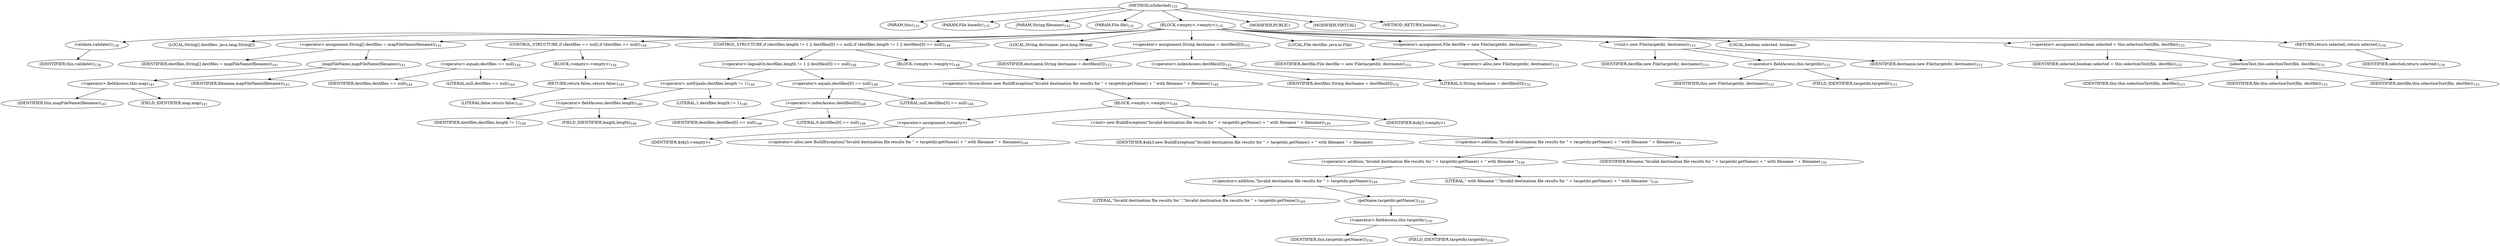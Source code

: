 digraph "isSelected" {  
"166" [label = <(METHOD,isSelected)<SUB>135</SUB>> ]
"11" [label = <(PARAM,this)<SUB>135</SUB>> ]
"167" [label = <(PARAM,File basedir)<SUB>135</SUB>> ]
"168" [label = <(PARAM,String filename)<SUB>135</SUB>> ]
"169" [label = <(PARAM,File file)<SUB>135</SUB>> ]
"170" [label = <(BLOCK,&lt;empty&gt;,&lt;empty&gt;)<SUB>135</SUB>> ]
"171" [label = <(validate,validate())<SUB>138</SUB>> ]
"10" [label = <(IDENTIFIER,this,validate())<SUB>138</SUB>> ]
"172" [label = <(LOCAL,String[] destfiles: java.lang.String[])> ]
"173" [label = <(&lt;operator&gt;.assignment,String[] destfiles = mapFileName(filename))<SUB>141</SUB>> ]
"174" [label = <(IDENTIFIER,destfiles,String[] destfiles = mapFileName(filename))<SUB>141</SUB>> ]
"175" [label = <(mapFileName,mapFileName(filename))<SUB>141</SUB>> ]
"176" [label = <(&lt;operator&gt;.fieldAccess,this.map)<SUB>141</SUB>> ]
"177" [label = <(IDENTIFIER,this,mapFileName(filename))<SUB>141</SUB>> ]
"178" [label = <(FIELD_IDENTIFIER,map,map)<SUB>141</SUB>> ]
"179" [label = <(IDENTIFIER,filename,mapFileName(filename))<SUB>141</SUB>> ]
"180" [label = <(CONTROL_STRUCTURE,if (destfiles == null),if (destfiles == null))<SUB>144</SUB>> ]
"181" [label = <(&lt;operator&gt;.equals,destfiles == null)<SUB>144</SUB>> ]
"182" [label = <(IDENTIFIER,destfiles,destfiles == null)<SUB>144</SUB>> ]
"183" [label = <(LITERAL,null,destfiles == null)<SUB>144</SUB>> ]
"184" [label = <(BLOCK,&lt;empty&gt;,&lt;empty&gt;)<SUB>144</SUB>> ]
"185" [label = <(RETURN,return false;,return false;)<SUB>145</SUB>> ]
"186" [label = <(LITERAL,false,return false;)<SUB>145</SUB>> ]
"187" [label = <(CONTROL_STRUCTURE,if (destfiles.length != 1 || destfiles[0] == null),if (destfiles.length != 1 || destfiles[0] == null))<SUB>148</SUB>> ]
"188" [label = <(&lt;operator&gt;.logicalOr,destfiles.length != 1 || destfiles[0] == null)<SUB>148</SUB>> ]
"189" [label = <(&lt;operator&gt;.notEquals,destfiles.length != 1)<SUB>148</SUB>> ]
"190" [label = <(&lt;operator&gt;.fieldAccess,destfiles.length)<SUB>148</SUB>> ]
"191" [label = <(IDENTIFIER,destfiles,destfiles.length != 1)<SUB>148</SUB>> ]
"192" [label = <(FIELD_IDENTIFIER,length,length)<SUB>148</SUB>> ]
"193" [label = <(LITERAL,1,destfiles.length != 1)<SUB>148</SUB>> ]
"194" [label = <(&lt;operator&gt;.equals,destfiles[0] == null)<SUB>148</SUB>> ]
"195" [label = <(&lt;operator&gt;.indexAccess,destfiles[0])<SUB>148</SUB>> ]
"196" [label = <(IDENTIFIER,destfiles,destfiles[0] == null)<SUB>148</SUB>> ]
"197" [label = <(LITERAL,0,destfiles[0] == null)<SUB>148</SUB>> ]
"198" [label = <(LITERAL,null,destfiles[0] == null)<SUB>148</SUB>> ]
"199" [label = <(BLOCK,&lt;empty&gt;,&lt;empty&gt;)<SUB>148</SUB>> ]
"200" [label = <(&lt;operator&gt;.throw,throw new BuildException(&quot;Invalid destination file results for &quot; + targetdir.getName() + &quot; with filename &quot; + filename);)<SUB>149</SUB>> ]
"201" [label = <(BLOCK,&lt;empty&gt;,&lt;empty&gt;)<SUB>149</SUB>> ]
"202" [label = <(&lt;operator&gt;.assignment,&lt;empty&gt;)> ]
"203" [label = <(IDENTIFIER,$obj3,&lt;empty&gt;)> ]
"204" [label = <(&lt;operator&gt;.alloc,new BuildException(&quot;Invalid destination file results for &quot; + targetdir.getName() + &quot; with filename &quot; + filename))<SUB>149</SUB>> ]
"205" [label = <(&lt;init&gt;,new BuildException(&quot;Invalid destination file results for &quot; + targetdir.getName() + &quot; with filename &quot; + filename))<SUB>149</SUB>> ]
"206" [label = <(IDENTIFIER,$obj3,new BuildException(&quot;Invalid destination file results for &quot; + targetdir.getName() + &quot; with filename &quot; + filename))> ]
"207" [label = <(&lt;operator&gt;.addition,&quot;Invalid destination file results for &quot; + targetdir.getName() + &quot; with filename &quot; + filename)<SUB>149</SUB>> ]
"208" [label = <(&lt;operator&gt;.addition,&quot;Invalid destination file results for &quot; + targetdir.getName() + &quot; with filename &quot;)<SUB>149</SUB>> ]
"209" [label = <(&lt;operator&gt;.addition,&quot;Invalid destination file results for &quot; + targetdir.getName())<SUB>149</SUB>> ]
"210" [label = <(LITERAL,&quot;Invalid destination file results for &quot;,&quot;Invalid destination file results for &quot; + targetdir.getName())<SUB>149</SUB>> ]
"211" [label = <(getName,targetdir.getName())<SUB>150</SUB>> ]
"212" [label = <(&lt;operator&gt;.fieldAccess,this.targetdir)<SUB>150</SUB>> ]
"213" [label = <(IDENTIFIER,this,targetdir.getName())<SUB>150</SUB>> ]
"214" [label = <(FIELD_IDENTIFIER,targetdir,targetdir)<SUB>150</SUB>> ]
"215" [label = <(LITERAL,&quot; with filename &quot;,&quot;Invalid destination file results for &quot; + targetdir.getName() + &quot; with filename &quot;)<SUB>150</SUB>> ]
"216" [label = <(IDENTIFIER,filename,&quot;Invalid destination file results for &quot; + targetdir.getName() + &quot; with filename &quot; + filename)<SUB>150</SUB>> ]
"217" [label = <(IDENTIFIER,$obj3,&lt;empty&gt;)> ]
"218" [label = <(LOCAL,String destname: java.lang.String)> ]
"219" [label = <(&lt;operator&gt;.assignment,String destname = destfiles[0])<SUB>152</SUB>> ]
"220" [label = <(IDENTIFIER,destname,String destname = destfiles[0])<SUB>152</SUB>> ]
"221" [label = <(&lt;operator&gt;.indexAccess,destfiles[0])<SUB>152</SUB>> ]
"222" [label = <(IDENTIFIER,destfiles,String destname = destfiles[0])<SUB>152</SUB>> ]
"223" [label = <(LITERAL,0,String destname = destfiles[0])<SUB>152</SUB>> ]
"13" [label = <(LOCAL,File destfile: java.io.File)> ]
"224" [label = <(&lt;operator&gt;.assignment,File destfile = new File(targetdir, destname))<SUB>153</SUB>> ]
"225" [label = <(IDENTIFIER,destfile,File destfile = new File(targetdir, destname))<SUB>153</SUB>> ]
"226" [label = <(&lt;operator&gt;.alloc,new File(targetdir, destname))<SUB>153</SUB>> ]
"227" [label = <(&lt;init&gt;,new File(targetdir, destname))<SUB>153</SUB>> ]
"12" [label = <(IDENTIFIER,destfile,new File(targetdir, destname))<SUB>153</SUB>> ]
"228" [label = <(&lt;operator&gt;.fieldAccess,this.targetdir)<SUB>153</SUB>> ]
"229" [label = <(IDENTIFIER,this,new File(targetdir, destname))<SUB>153</SUB>> ]
"230" [label = <(FIELD_IDENTIFIER,targetdir,targetdir)<SUB>153</SUB>> ]
"231" [label = <(IDENTIFIER,destname,new File(targetdir, destname))<SUB>153</SUB>> ]
"232" [label = <(LOCAL,boolean selected: boolean)> ]
"233" [label = <(&lt;operator&gt;.assignment,boolean selected = this.selectionTest(file, destfile))<SUB>155</SUB>> ]
"234" [label = <(IDENTIFIER,selected,boolean selected = this.selectionTest(file, destfile))<SUB>155</SUB>> ]
"235" [label = <(selectionTest,this.selectionTest(file, destfile))<SUB>155</SUB>> ]
"14" [label = <(IDENTIFIER,this,this.selectionTest(file, destfile))<SUB>155</SUB>> ]
"236" [label = <(IDENTIFIER,file,this.selectionTest(file, destfile))<SUB>155</SUB>> ]
"237" [label = <(IDENTIFIER,destfile,this.selectionTest(file, destfile))<SUB>155</SUB>> ]
"238" [label = <(RETURN,return selected;,return selected;)<SUB>156</SUB>> ]
"239" [label = <(IDENTIFIER,selected,return selected;)<SUB>156</SUB>> ]
"240" [label = <(MODIFIER,PUBLIC)> ]
"241" [label = <(MODIFIER,VIRTUAL)> ]
"242" [label = <(METHOD_RETURN,boolean)<SUB>135</SUB>> ]
  "166" -> "11" 
  "166" -> "167" 
  "166" -> "168" 
  "166" -> "169" 
  "166" -> "170" 
  "166" -> "240" 
  "166" -> "241" 
  "166" -> "242" 
  "170" -> "171" 
  "170" -> "172" 
  "170" -> "173" 
  "170" -> "180" 
  "170" -> "187" 
  "170" -> "218" 
  "170" -> "219" 
  "170" -> "13" 
  "170" -> "224" 
  "170" -> "227" 
  "170" -> "232" 
  "170" -> "233" 
  "170" -> "238" 
  "171" -> "10" 
  "173" -> "174" 
  "173" -> "175" 
  "175" -> "176" 
  "175" -> "179" 
  "176" -> "177" 
  "176" -> "178" 
  "180" -> "181" 
  "180" -> "184" 
  "181" -> "182" 
  "181" -> "183" 
  "184" -> "185" 
  "185" -> "186" 
  "187" -> "188" 
  "187" -> "199" 
  "188" -> "189" 
  "188" -> "194" 
  "189" -> "190" 
  "189" -> "193" 
  "190" -> "191" 
  "190" -> "192" 
  "194" -> "195" 
  "194" -> "198" 
  "195" -> "196" 
  "195" -> "197" 
  "199" -> "200" 
  "200" -> "201" 
  "201" -> "202" 
  "201" -> "205" 
  "201" -> "217" 
  "202" -> "203" 
  "202" -> "204" 
  "205" -> "206" 
  "205" -> "207" 
  "207" -> "208" 
  "207" -> "216" 
  "208" -> "209" 
  "208" -> "215" 
  "209" -> "210" 
  "209" -> "211" 
  "211" -> "212" 
  "212" -> "213" 
  "212" -> "214" 
  "219" -> "220" 
  "219" -> "221" 
  "221" -> "222" 
  "221" -> "223" 
  "224" -> "225" 
  "224" -> "226" 
  "227" -> "12" 
  "227" -> "228" 
  "227" -> "231" 
  "228" -> "229" 
  "228" -> "230" 
  "233" -> "234" 
  "233" -> "235" 
  "235" -> "14" 
  "235" -> "236" 
  "235" -> "237" 
  "238" -> "239" 
}

